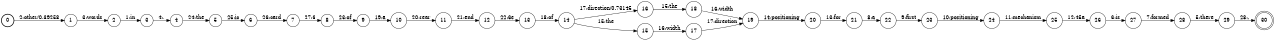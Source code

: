 digraph FST {
rankdir = LR;
size = "8.5,11";
label = "";
center = 1;
orientation = Portrait;
ranksep = "0.4";
nodesep = "0.25";
0 [label = "0", shape = circle, style = bold, fontsize = 14]
	0 -> 1 [label = "2:other/0.39258", fontsize = 14];
1 [label = "1", shape = circle, style = solid, fontsize = 14]
	1 -> 2 [label = "3:words", fontsize = 14];
2 [label = "2", shape = circle, style = solid, fontsize = 14]
	2 -> 3 [label = "1:in", fontsize = 14];
3 [label = "3", shape = circle, style = solid, fontsize = 14]
	3 -> 4 [label = "4:,", fontsize = 14];
4 [label = "4", shape = circle, style = solid, fontsize = 14]
	4 -> 5 [label = "24:the", fontsize = 14];
5 [label = "5", shape = circle, style = solid, fontsize = 14]
	5 -> 6 [label = "25:ic", fontsize = 14];
6 [label = "6", shape = circle, style = solid, fontsize = 14]
	6 -> 7 [label = "26:card", fontsize = 14];
7 [label = "7", shape = circle, style = solid, fontsize = 14]
	7 -> 8 [label = "27:6", fontsize = 14];
8 [label = "8", shape = circle, style = solid, fontsize = 14]
	8 -> 9 [label = "23:of", fontsize = 14];
9 [label = "9", shape = circle, style = solid, fontsize = 14]
	9 -> 10 [label = "19:a", fontsize = 14];
10 [label = "10", shape = circle, style = solid, fontsize = 14]
	10 -> 11 [label = "20:rear", fontsize = 14];
11 [label = "11", shape = circle, style = solid, fontsize = 14]
	11 -> 12 [label = "21:end", fontsize = 14];
12 [label = "12", shape = circle, style = solid, fontsize = 14]
	12 -> 13 [label = "22:6e", fontsize = 14];
13 [label = "13", shape = circle, style = solid, fontsize = 14]
	13 -> 14 [label = "18:of", fontsize = 14];
14 [label = "14", shape = circle, style = solid, fontsize = 14]
	14 -> 16 [label = "17:direction/0.73145", fontsize = 14];
	14 -> 15 [label = "15:the", fontsize = 14];
15 [label = "15", shape = circle, style = solid, fontsize = 14]
	15 -> 17 [label = "16:width", fontsize = 14];
16 [label = "16", shape = circle, style = solid, fontsize = 14]
	16 -> 18 [label = "15:the", fontsize = 14];
17 [label = "17", shape = circle, style = solid, fontsize = 14]
	17 -> 19 [label = "17:direction", fontsize = 14];
18 [label = "18", shape = circle, style = solid, fontsize = 14]
	18 -> 19 [label = "16:width", fontsize = 14];
19 [label = "19", shape = circle, style = solid, fontsize = 14]
	19 -> 20 [label = "14:positioning", fontsize = 14];
20 [label = "20", shape = circle, style = solid, fontsize = 14]
	20 -> 21 [label = "13:for", fontsize = 14];
21 [label = "21", shape = circle, style = solid, fontsize = 14]
	21 -> 22 [label = "8:a", fontsize = 14];
22 [label = "22", shape = circle, style = solid, fontsize = 14]
	22 -> 23 [label = "9:first", fontsize = 14];
23 [label = "23", shape = circle, style = solid, fontsize = 14]
	23 -> 24 [label = "10:positioning", fontsize = 14];
24 [label = "24", shape = circle, style = solid, fontsize = 14]
	24 -> 25 [label = "11:mechanism", fontsize = 14];
25 [label = "25", shape = circle, style = solid, fontsize = 14]
	25 -> 26 [label = "12:45a", fontsize = 14];
26 [label = "26", shape = circle, style = solid, fontsize = 14]
	26 -> 27 [label = "6:is", fontsize = 14];
27 [label = "27", shape = circle, style = solid, fontsize = 14]
	27 -> 28 [label = "7:formed", fontsize = 14];
28 [label = "28", shape = circle, style = solid, fontsize = 14]
	28 -> 29 [label = "5:there", fontsize = 14];
29 [label = "29", shape = circle, style = solid, fontsize = 14]
	29 -> 30 [label = "28:.", fontsize = 14];
30 [label = "30", shape = doublecircle, style = solid, fontsize = 14]
}
